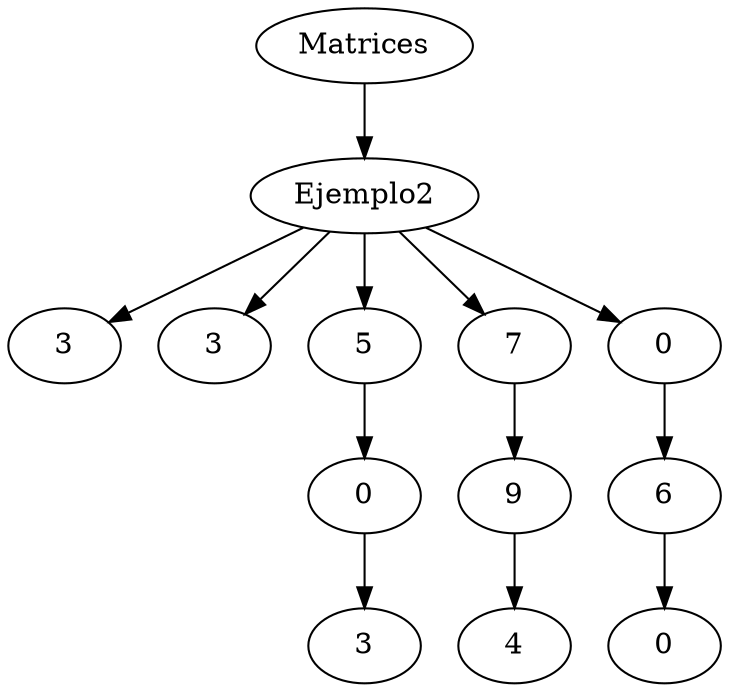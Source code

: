 // Lista Circular, Matriz: Ejemplo2
digraph {
	A [label=Matrices]
	B [label=Ejemplo2]
	C [label=3]
	D [label=3]
	E1001 [label=5]
	B -> E1001
	E1002 [label=7]
	B -> E1002
	E1003 [label=0]
	B -> E1003
	E2001 [label=0]
	E1001 -> E2001
	E2002 [label=9]
	E1002 -> E2002
	E2003 [label=6]
	E1003 -> E2003
	E3001 [label=3]
	E2001 -> E3001
	E3002 [label=4]
	E2002 -> E3002
	E3003 [label=0]
	E2003 -> E3003
	A -> B
	B -> C
	B -> D
}
